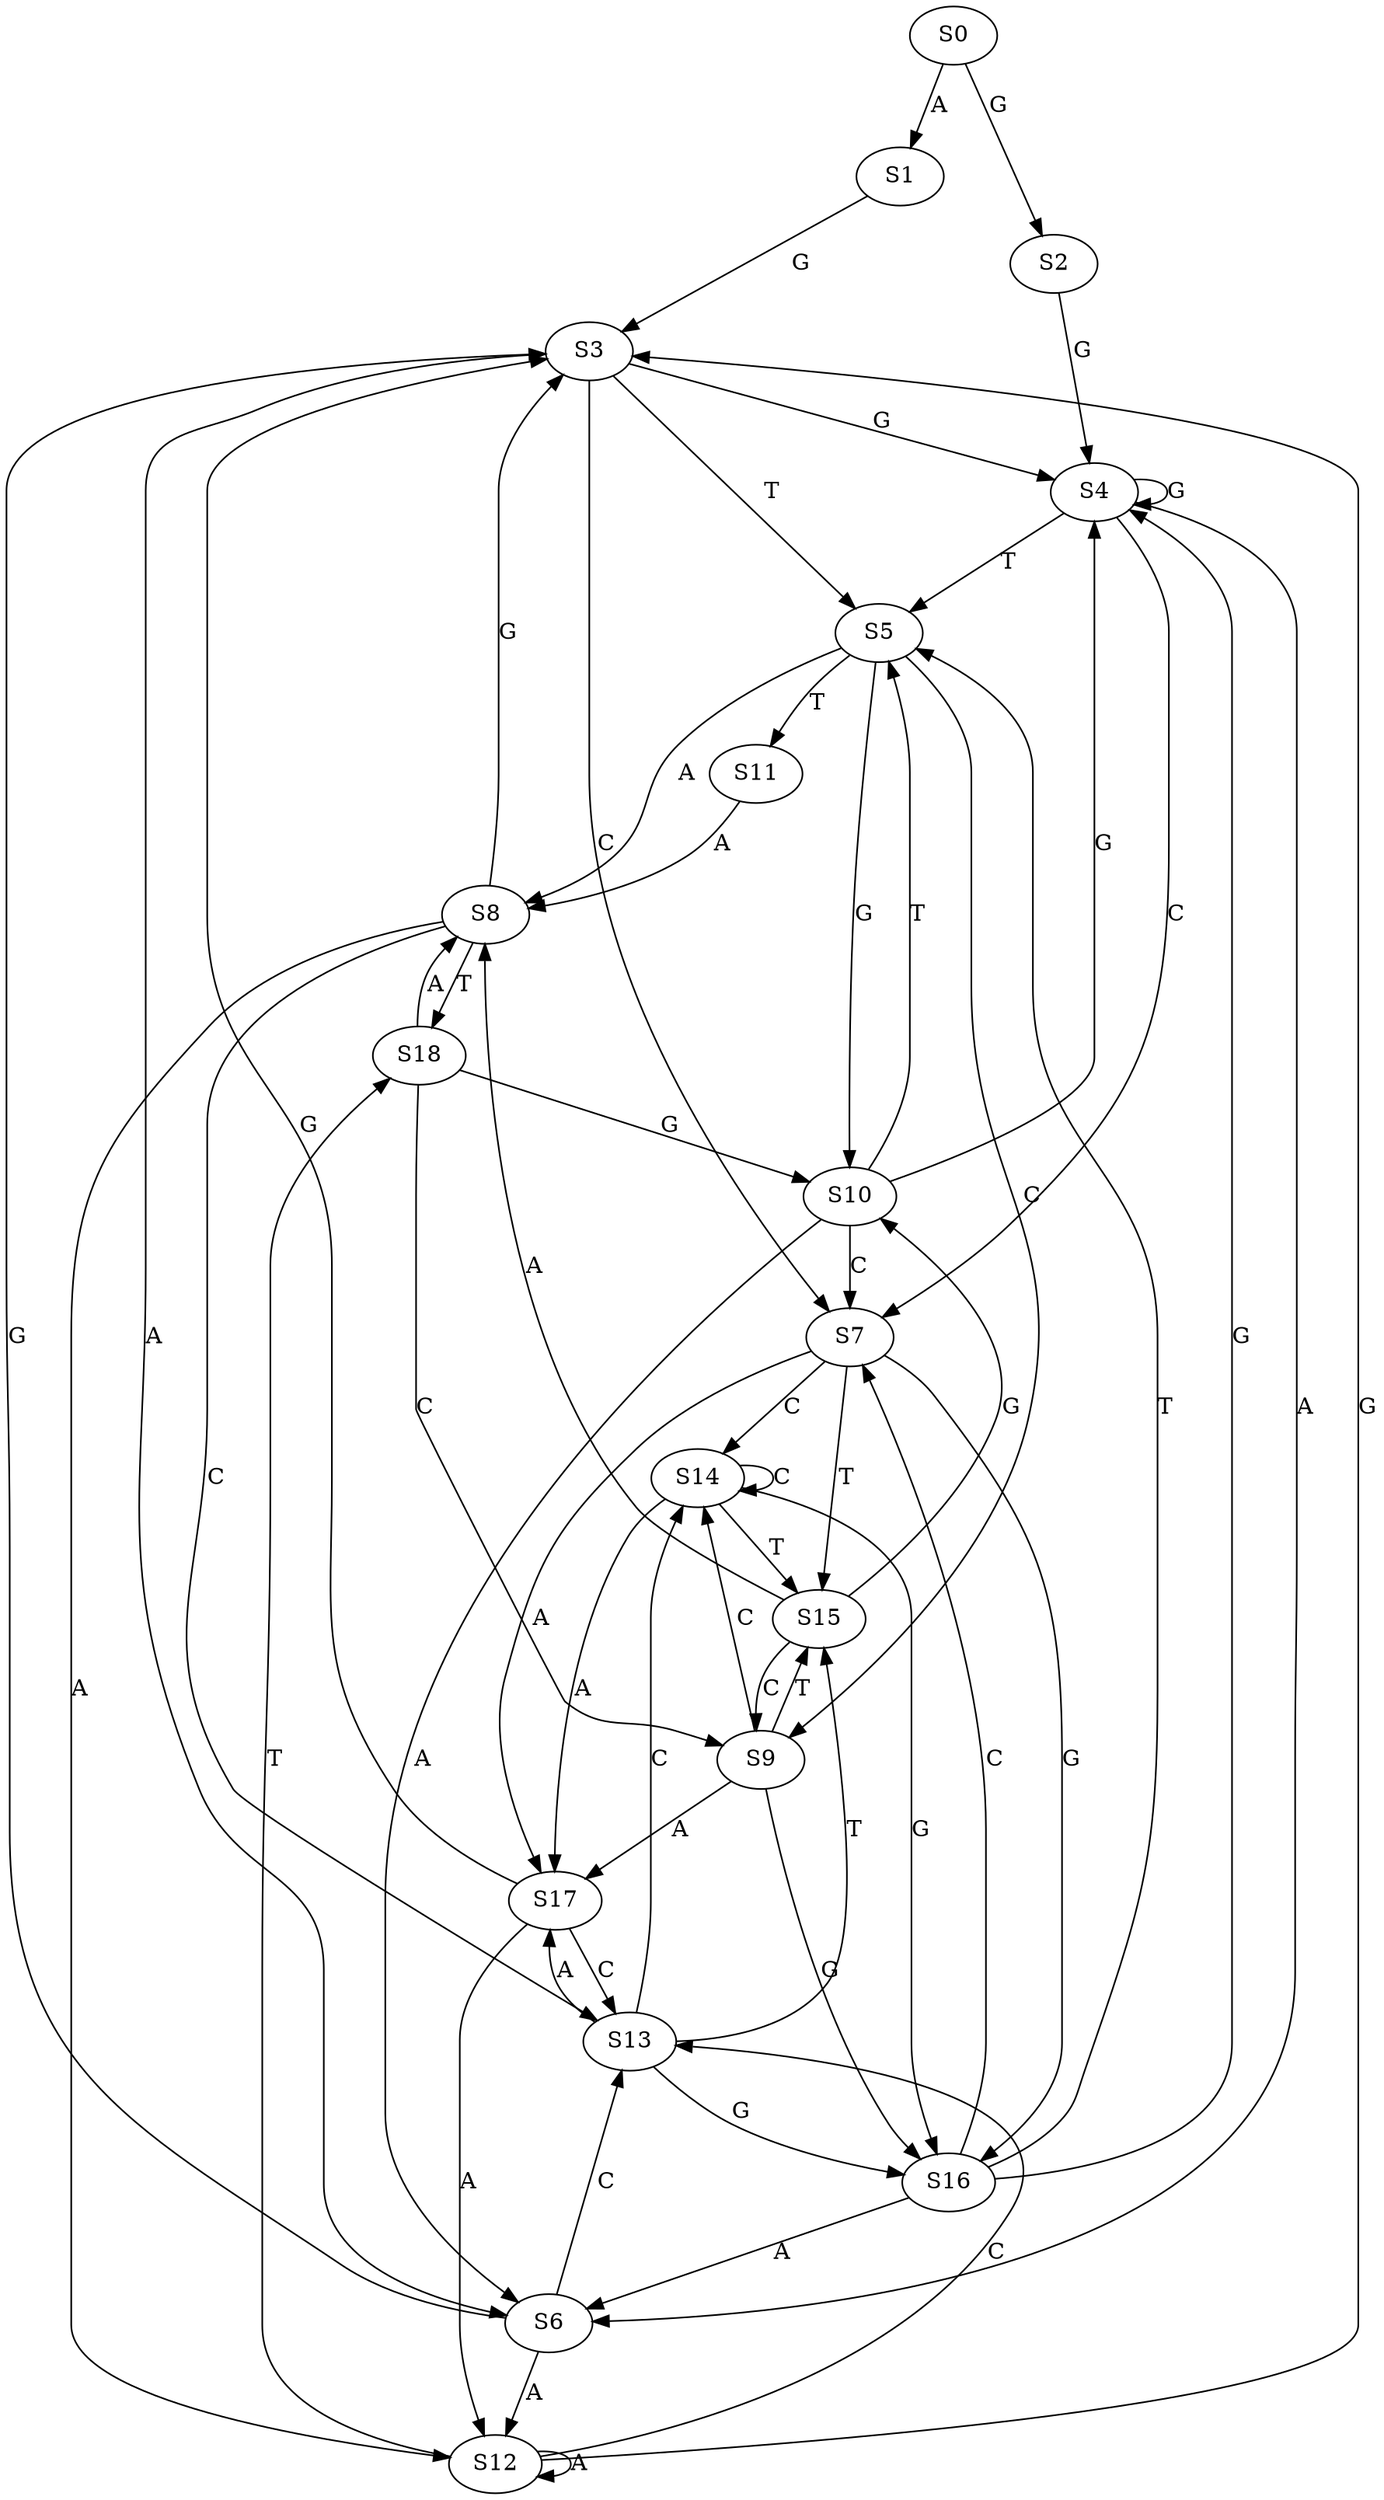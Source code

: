 strict digraph  {
	S0 -> S1 [ label = A ];
	S0 -> S2 [ label = G ];
	S1 -> S3 [ label = G ];
	S2 -> S4 [ label = G ];
	S3 -> S5 [ label = T ];
	S3 -> S4 [ label = G ];
	S3 -> S6 [ label = A ];
	S3 -> S7 [ label = C ];
	S4 -> S6 [ label = A ];
	S4 -> S5 [ label = T ];
	S4 -> S4 [ label = G ];
	S4 -> S7 [ label = C ];
	S5 -> S8 [ label = A ];
	S5 -> S9 [ label = C ];
	S5 -> S10 [ label = G ];
	S5 -> S11 [ label = T ];
	S6 -> S3 [ label = G ];
	S6 -> S12 [ label = A ];
	S6 -> S13 [ label = C ];
	S7 -> S14 [ label = C ];
	S7 -> S15 [ label = T ];
	S7 -> S16 [ label = G ];
	S7 -> S17 [ label = A ];
	S8 -> S3 [ label = G ];
	S8 -> S18 [ label = T ];
	S8 -> S13 [ label = C ];
	S8 -> S12 [ label = A ];
	S9 -> S15 [ label = T ];
	S9 -> S16 [ label = G ];
	S9 -> S14 [ label = C ];
	S9 -> S17 [ label = A ];
	S10 -> S6 [ label = A ];
	S10 -> S5 [ label = T ];
	S10 -> S7 [ label = C ];
	S10 -> S4 [ label = G ];
	S11 -> S8 [ label = A ];
	S12 -> S18 [ label = T ];
	S12 -> S13 [ label = C ];
	S12 -> S3 [ label = G ];
	S12 -> S12 [ label = A ];
	S13 -> S17 [ label = A ];
	S13 -> S15 [ label = T ];
	S13 -> S14 [ label = C ];
	S13 -> S16 [ label = G ];
	S14 -> S16 [ label = G ];
	S14 -> S14 [ label = C ];
	S14 -> S17 [ label = A ];
	S14 -> S15 [ label = T ];
	S15 -> S10 [ label = G ];
	S15 -> S9 [ label = C ];
	S15 -> S8 [ label = A ];
	S16 -> S4 [ label = G ];
	S16 -> S5 [ label = T ];
	S16 -> S6 [ label = A ];
	S16 -> S7 [ label = C ];
	S17 -> S3 [ label = G ];
	S17 -> S13 [ label = C ];
	S17 -> S12 [ label = A ];
	S18 -> S8 [ label = A ];
	S18 -> S9 [ label = C ];
	S18 -> S10 [ label = G ];
}
